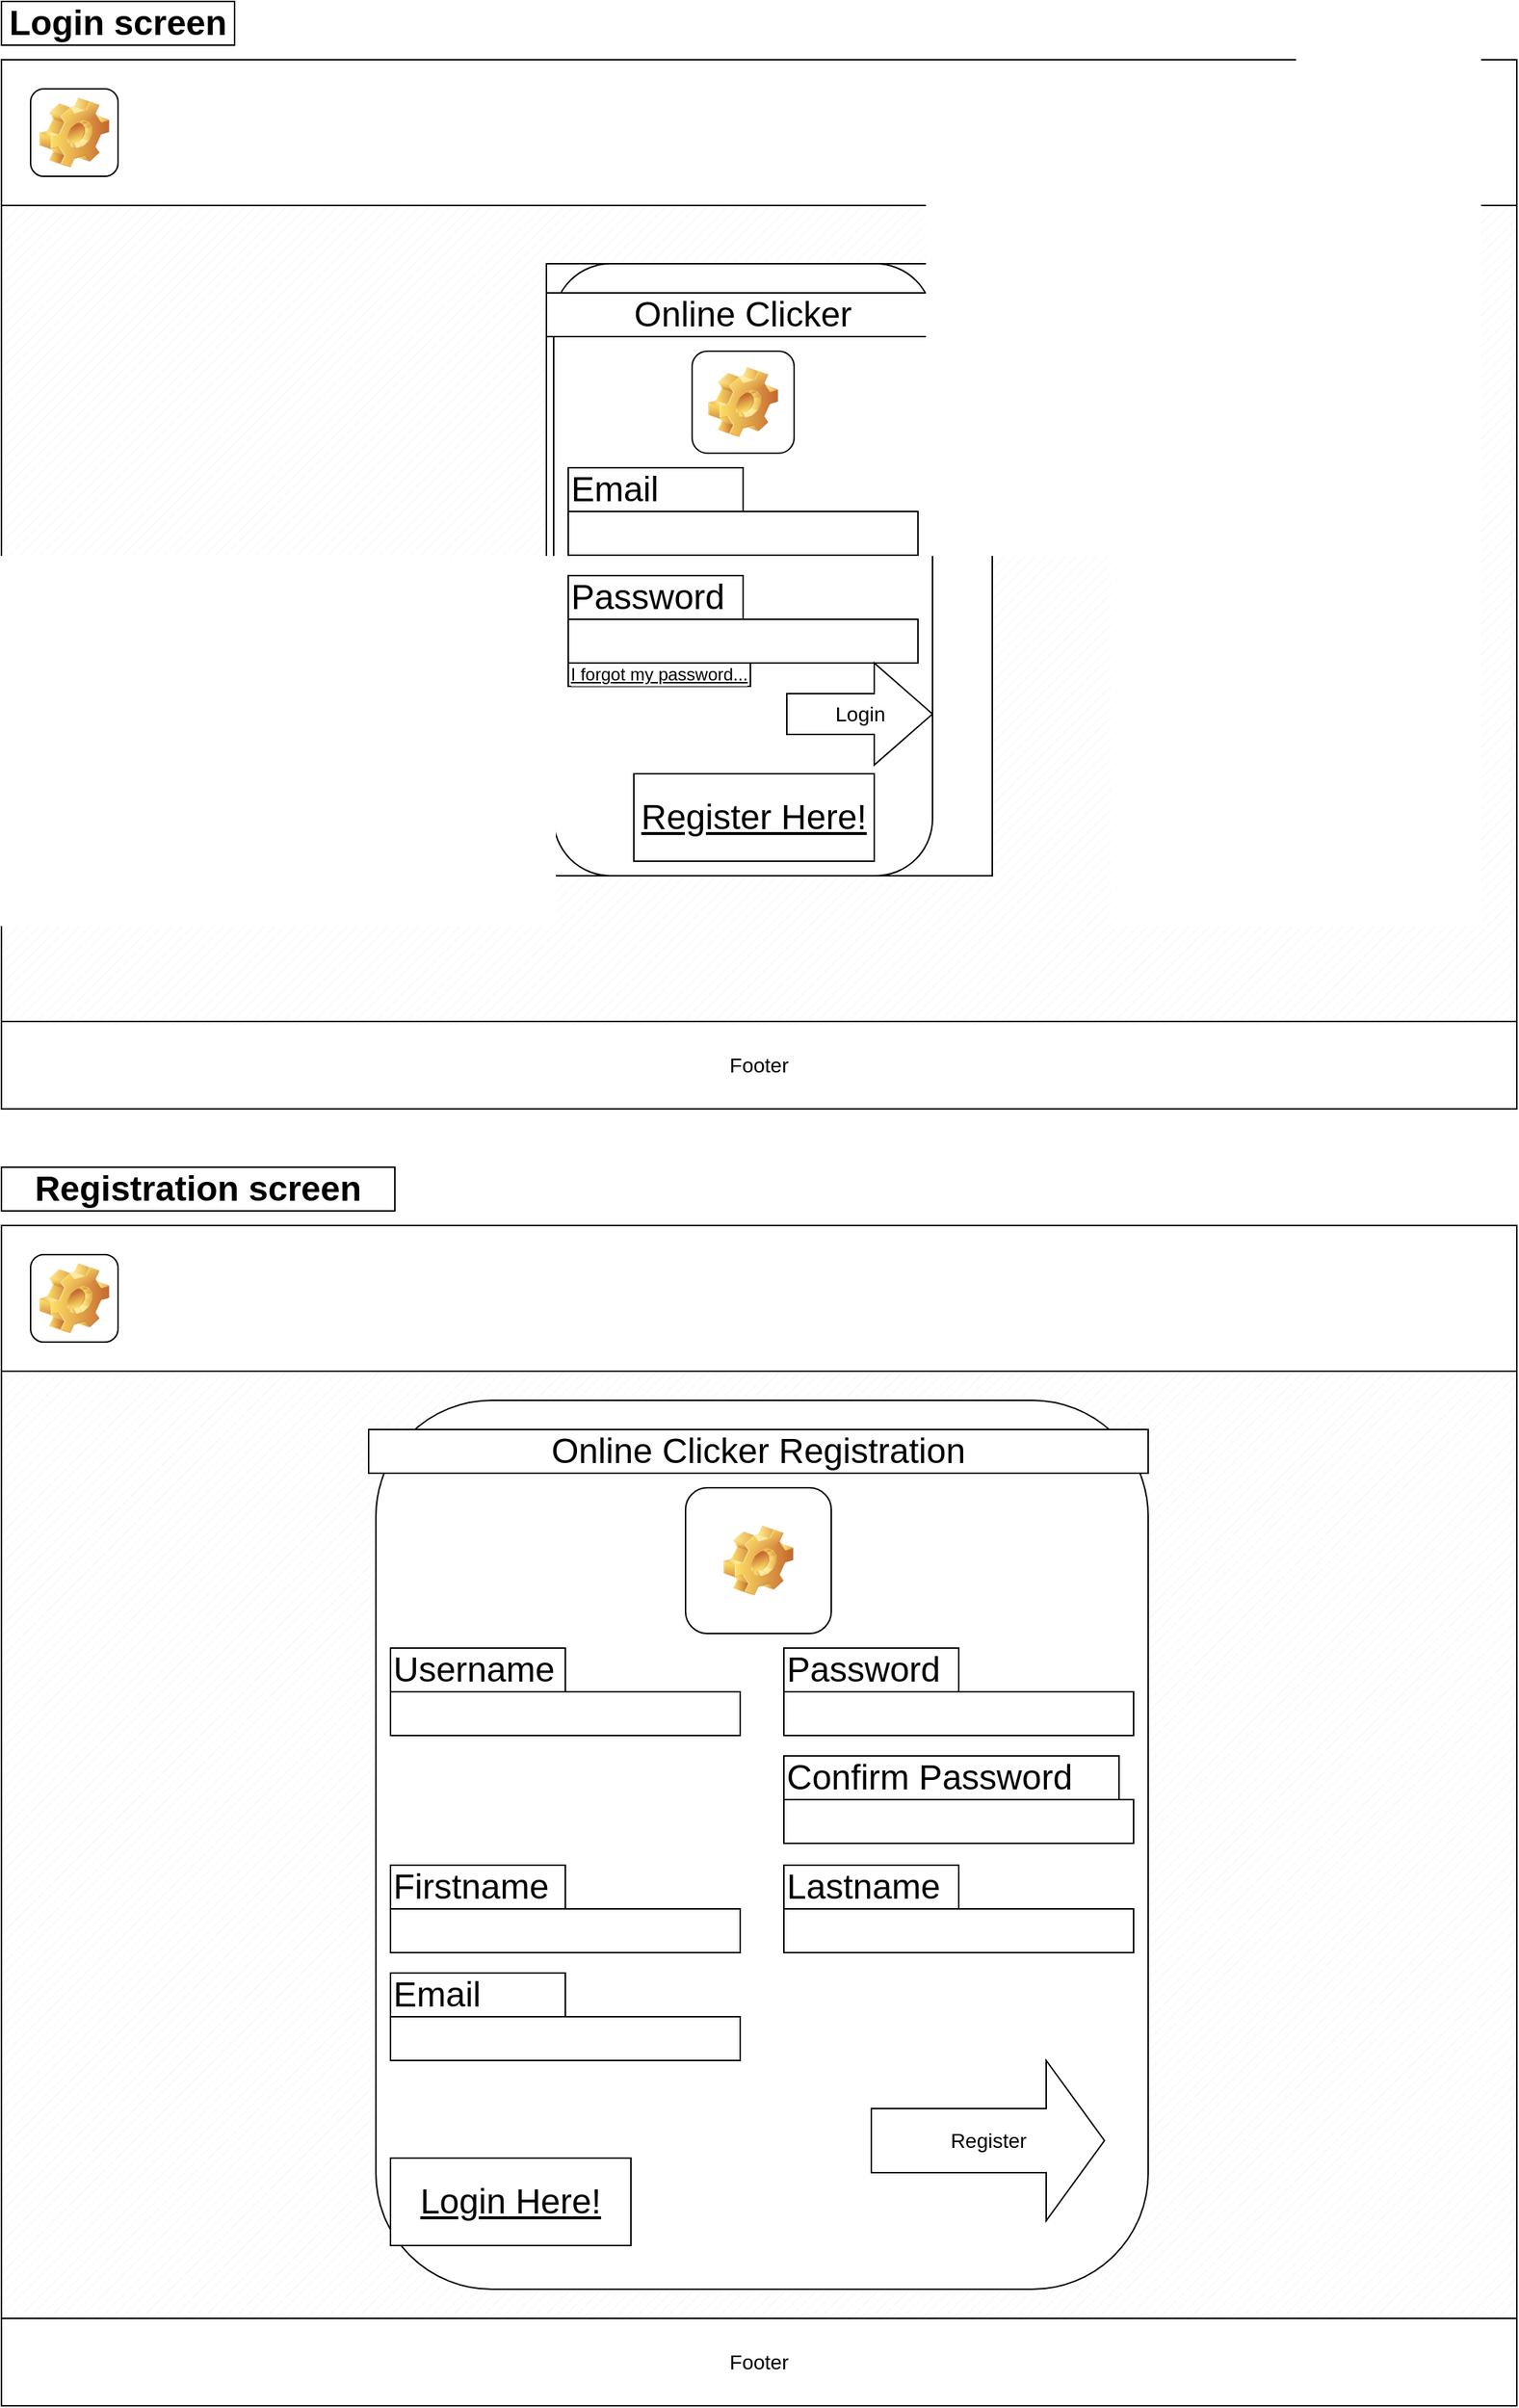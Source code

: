 <mxfile version="15.6.4" type="github">
  <diagram id="kB--6zoTMuOAqfNfaL6p" name="Page-1">
    <mxGraphModel dx="1978" dy="1545" grid="1" gridSize="10" guides="1" tooltips="1" connect="1" arrows="1" fold="1" page="1" pageScale="1" pageWidth="827" pageHeight="1169" math="0" shadow="0">
      <root>
        <mxCell id="0" />
        <mxCell id="1" parent="0" />
        <mxCell id="QlEdx4UEs0OYqYEUu8Mq-2" value="" style="verticalLabelPosition=bottom;verticalAlign=top;html=1;shape=mxgraph.basic.patternFillRect;fillStyle=diag;step=5;fillStrokeWidth=0.2;fillStrokeColor=#dddddd;fillColor=default;strokeColor=default;fontColor=default;" vertex="1" parent="1">
          <mxGeometry x="40" y="40" width="1040" height="720" as="geometry" />
        </mxCell>
        <mxCell id="QlEdx4UEs0OYqYEUu8Mq-4" value="&lt;font style=&quot;font-size: 24px&quot;&gt;&lt;b&gt;Login screen&lt;/b&gt;&lt;/font&gt;" style="text;html=1;align=center;verticalAlign=middle;whiteSpace=wrap;rounded=0;fillColor=default;strokeColor=default;fontColor=default;" vertex="1" parent="1">
          <mxGeometry x="40" width="160" height="30" as="geometry" />
        </mxCell>
        <mxCell id="QlEdx4UEs0OYqYEUu8Mq-5" value="" style="rounded=0;whiteSpace=wrap;html=1;fontSize=24;fillColor=default;strokeColor=default;fontColor=default;" vertex="1" parent="1">
          <mxGeometry x="40" y="40" width="1040" height="100" as="geometry" />
        </mxCell>
        <mxCell id="QlEdx4UEs0OYqYEUu8Mq-7" value="" style="icon;html=1;image=img/clipart/Gear_128x128.png;fontSize=24;labelBackgroundColor=default;fillColor=default;strokeColor=default;fontColor=default;" vertex="1" parent="1">
          <mxGeometry x="60" y="60" width="60" height="60" as="geometry" />
        </mxCell>
        <mxCell id="QlEdx4UEs0OYqYEUu8Mq-28" value="" style="group;fillColor=default;strokeColor=default;fontColor=default;" vertex="1" connectable="0" parent="1">
          <mxGeometry x="414" y="180" width="306" height="420" as="geometry" />
        </mxCell>
        <mxCell id="QlEdx4UEs0OYqYEUu8Mq-17" value="" style="rounded=1;whiteSpace=wrap;html=1;fontSize=24;fillColor=default;strokeColor=default;fontColor=default;" vertex="1" parent="QlEdx4UEs0OYqYEUu8Mq-28">
          <mxGeometry x="5" width="260" height="420" as="geometry" />
        </mxCell>
        <mxCell id="QlEdx4UEs0OYqYEUu8Mq-18" value="Online Clicker" style="text;html=1;align=center;verticalAlign=middle;whiteSpace=wrap;rounded=0;fontSize=24;fillColor=default;strokeColor=default;fontColor=default;" vertex="1" parent="QlEdx4UEs0OYqYEUu8Mq-28">
          <mxGeometry y="20" width="270" height="30" as="geometry" />
        </mxCell>
        <mxCell id="QlEdx4UEs0OYqYEUu8Mq-19" value="" style="icon;html=1;image=img/clipart/Gear_128x128.png;fontSize=24;labelBackgroundColor=default;fillColor=default;strokeColor=default;fontColor=default;" vertex="1" parent="QlEdx4UEs0OYqYEUu8Mq-28">
          <mxGeometry x="100" y="60" width="70" height="70" as="geometry" />
        </mxCell>
        <mxCell id="QlEdx4UEs0OYqYEUu8Mq-20" value="Email" style="text;html=1;align=left;verticalAlign=middle;whiteSpace=wrap;rounded=0;labelBackgroundColor=default;fontSize=24;fillColor=default;strokeColor=default;fontColor=default;" vertex="1" parent="QlEdx4UEs0OYqYEUu8Mq-28">
          <mxGeometry x="15" y="140" width="120" height="30" as="geometry" />
        </mxCell>
        <mxCell id="QlEdx4UEs0OYqYEUu8Mq-21" value="" style="rounded=0;whiteSpace=wrap;html=1;labelBackgroundColor=default;fontSize=24;fillColor=default;strokeColor=default;fontColor=default;" vertex="1" parent="QlEdx4UEs0OYqYEUu8Mq-28">
          <mxGeometry x="15" y="170" width="240" height="30" as="geometry" />
        </mxCell>
        <mxCell id="QlEdx4UEs0OYqYEUu8Mq-22" value="Password" style="text;html=1;align=left;verticalAlign=middle;whiteSpace=wrap;rounded=0;labelBackgroundColor=default;fontSize=24;fillColor=default;strokeColor=default;fontColor=default;" vertex="1" parent="QlEdx4UEs0OYqYEUu8Mq-28">
          <mxGeometry x="15" y="214" width="120" height="30" as="geometry" />
        </mxCell>
        <mxCell id="QlEdx4UEs0OYqYEUu8Mq-23" value="" style="rounded=0;whiteSpace=wrap;html=1;labelBackgroundColor=default;fontSize=24;fillColor=default;strokeColor=default;fontColor=default;" vertex="1" parent="QlEdx4UEs0OYqYEUu8Mq-28">
          <mxGeometry x="15" y="244" width="240" height="30" as="geometry" />
        </mxCell>
        <UserObject label="&lt;font style=&quot;font-size: 12px;&quot;&gt;I forgot my password...&lt;/font&gt;" link="https://www.draw.io" id="QlEdx4UEs0OYqYEUu8Mq-24">
          <mxCell style="text;html=1;whiteSpace=wrap;align=center;verticalAlign=middle;fontStyle=4;labelBackgroundColor=default;fontSize=12;labelBorderColor=none;fillColor=default;strokeColor=default;fontColor=default;" vertex="1" parent="QlEdx4UEs0OYqYEUu8Mq-28">
            <mxGeometry x="15" y="274" width="125" height="16" as="geometry" />
          </mxCell>
        </UserObject>
        <UserObject label="Register Here!" link="https://www.draw.io" id="QlEdx4UEs0OYqYEUu8Mq-25">
          <mxCell style="text;align=center;verticalAlign=middle;fontStyle=4;labelBackgroundColor=default;fontSize=24;labelBorderColor=none;whiteSpace=wrap;html=1;fillColor=default;strokeColor=default;fontColor=default;" vertex="1" parent="QlEdx4UEs0OYqYEUu8Mq-28">
            <mxGeometry x="60" y="350" width="165" height="60" as="geometry" />
          </mxCell>
        </UserObject>
        <mxCell id="QlEdx4UEs0OYqYEUu8Mq-53" value="Login" style="html=1;shadow=0;dashed=0;align=center;verticalAlign=middle;shape=mxgraph.arrows2.arrow;dy=0.6;dx=40;notch=0;labelBackgroundColor=none;labelBorderColor=none;fontSize=14;fillColor=default;strokeColor=default;fontColor=default;" vertex="1" parent="QlEdx4UEs0OYqYEUu8Mq-28">
          <mxGeometry x="165" y="274" width="100" height="70" as="geometry" />
        </mxCell>
        <mxCell id="QlEdx4UEs0OYqYEUu8Mq-29" value="" style="verticalLabelPosition=bottom;verticalAlign=top;html=1;shape=mxgraph.basic.patternFillRect;fillStyle=diag;step=5;fillStrokeWidth=0.2;fillStrokeColor=#dddddd;fillColor=default;strokeColor=default;fontColor=default;" vertex="1" parent="1">
          <mxGeometry x="40" y="840" width="1040" height="810" as="geometry" />
        </mxCell>
        <mxCell id="QlEdx4UEs0OYqYEUu8Mq-30" value="&lt;font style=&quot;font-size: 24px&quot;&gt;&lt;b&gt;Registration screen&lt;/b&gt;&lt;/font&gt;" style="text;html=1;align=center;verticalAlign=middle;whiteSpace=wrap;rounded=0;fillColor=default;strokeColor=default;fontColor=default;" vertex="1" parent="1">
          <mxGeometry x="40" y="800" width="270" height="30" as="geometry" />
        </mxCell>
        <mxCell id="QlEdx4UEs0OYqYEUu8Mq-31" value="" style="rounded=0;whiteSpace=wrap;html=1;fontSize=24;fillColor=default;strokeColor=default;fontColor=default;" vertex="1" parent="1">
          <mxGeometry x="40" y="840" width="1040" height="100" as="geometry" />
        </mxCell>
        <mxCell id="QlEdx4UEs0OYqYEUu8Mq-32" value="" style="icon;html=1;image=img/clipart/Gear_128x128.png;fontSize=24;labelBackgroundColor=default;fillColor=default;strokeColor=default;fontColor=default;" vertex="1" parent="1">
          <mxGeometry x="60" y="860" width="60" height="60" as="geometry" />
        </mxCell>
        <mxCell id="QlEdx4UEs0OYqYEUu8Mq-69" value="" style="group;fontColor=default;" vertex="1" connectable="0" parent="1">
          <mxGeometry x="292" y="960" width="535" height="610" as="geometry" />
        </mxCell>
        <mxCell id="QlEdx4UEs0OYqYEUu8Mq-43" value="" style="rounded=1;whiteSpace=wrap;html=1;fontSize=24;fillColor=default;strokeColor=default;fontColor=default;" vertex="1" parent="QlEdx4UEs0OYqYEUu8Mq-69">
          <mxGeometry x="5" width="530" height="610" as="geometry" />
        </mxCell>
        <mxCell id="QlEdx4UEs0OYqYEUu8Mq-44" value="Online Clicker Registration" style="text;html=1;align=center;verticalAlign=middle;whiteSpace=wrap;rounded=0;fontSize=24;fillColor=default;strokeColor=default;fontColor=default;" vertex="1" parent="QlEdx4UEs0OYqYEUu8Mq-69">
          <mxGeometry y="20" width="535" height="30" as="geometry" />
        </mxCell>
        <mxCell id="QlEdx4UEs0OYqYEUu8Mq-45" value="" style="icon;html=1;image=img/clipart/Gear_128x128.png;fontSize=24;labelBackgroundColor=default;fillColor=default;strokeColor=default;fontColor=default;" vertex="1" parent="QlEdx4UEs0OYqYEUu8Mq-69">
          <mxGeometry x="217.5" y="60" width="100" height="100" as="geometry" />
        </mxCell>
        <mxCell id="QlEdx4UEs0OYqYEUu8Mq-46" value="Username" style="text;html=1;align=left;verticalAlign=middle;whiteSpace=wrap;rounded=0;labelBackgroundColor=default;fontSize=24;fillColor=default;strokeColor=default;fontColor=default;" vertex="1" parent="QlEdx4UEs0OYqYEUu8Mq-69">
          <mxGeometry x="15" y="170" width="120" height="30" as="geometry" />
        </mxCell>
        <mxCell id="QlEdx4UEs0OYqYEUu8Mq-47" value="" style="rounded=0;whiteSpace=wrap;html=1;labelBackgroundColor=default;fontSize=24;fillColor=default;strokeColor=default;fontColor=default;" vertex="1" parent="QlEdx4UEs0OYqYEUu8Mq-69">
          <mxGeometry x="15" y="200" width="240" height="30" as="geometry" />
        </mxCell>
        <mxCell id="QlEdx4UEs0OYqYEUu8Mq-54" value="Firstname" style="text;html=1;align=left;verticalAlign=middle;whiteSpace=wrap;rounded=0;labelBackgroundColor=default;fontSize=24;fillColor=default;strokeColor=default;fontColor=default;" vertex="1" parent="QlEdx4UEs0OYqYEUu8Mq-69">
          <mxGeometry x="15" y="319" width="120" height="30" as="geometry" />
        </mxCell>
        <mxCell id="QlEdx4UEs0OYqYEUu8Mq-55" value="" style="rounded=0;whiteSpace=wrap;html=1;labelBackgroundColor=default;fontSize=24;fillColor=default;strokeColor=default;fontColor=default;" vertex="1" parent="QlEdx4UEs0OYqYEUu8Mq-69">
          <mxGeometry x="15" y="349" width="240" height="30" as="geometry" />
        </mxCell>
        <mxCell id="QlEdx4UEs0OYqYEUu8Mq-56" value="Email" style="text;html=1;align=left;verticalAlign=middle;whiteSpace=wrap;rounded=0;labelBackgroundColor=default;fontSize=24;fillColor=default;strokeColor=default;fontColor=default;" vertex="1" parent="QlEdx4UEs0OYqYEUu8Mq-69">
          <mxGeometry x="15" y="393" width="120" height="30" as="geometry" />
        </mxCell>
        <mxCell id="QlEdx4UEs0OYqYEUu8Mq-57" value="" style="rounded=0;whiteSpace=wrap;html=1;labelBackgroundColor=default;fontSize=24;fillColor=default;strokeColor=default;fontColor=default;" vertex="1" parent="QlEdx4UEs0OYqYEUu8Mq-69">
          <mxGeometry x="15" y="423" width="240" height="30" as="geometry" />
        </mxCell>
        <mxCell id="QlEdx4UEs0OYqYEUu8Mq-58" value="Password" style="text;html=1;align=left;verticalAlign=middle;whiteSpace=wrap;rounded=0;labelBackgroundColor=default;fontSize=24;fillColor=default;strokeColor=default;fontColor=default;" vertex="1" parent="QlEdx4UEs0OYqYEUu8Mq-69">
          <mxGeometry x="285" y="170" width="120" height="30" as="geometry" />
        </mxCell>
        <mxCell id="QlEdx4UEs0OYqYEUu8Mq-59" value="" style="rounded=0;whiteSpace=wrap;html=1;labelBackgroundColor=default;fontSize=24;fillColor=default;strokeColor=default;fontColor=default;" vertex="1" parent="QlEdx4UEs0OYqYEUu8Mq-69">
          <mxGeometry x="285" y="200" width="240" height="30" as="geometry" />
        </mxCell>
        <mxCell id="QlEdx4UEs0OYqYEUu8Mq-60" value="Confirm Password" style="text;html=1;align=left;verticalAlign=middle;whiteSpace=wrap;rounded=0;labelBackgroundColor=default;fontSize=24;fillColor=default;strokeColor=default;fontColor=default;" vertex="1" parent="QlEdx4UEs0OYqYEUu8Mq-69">
          <mxGeometry x="285" y="244" width="230" height="30" as="geometry" />
        </mxCell>
        <mxCell id="QlEdx4UEs0OYqYEUu8Mq-61" value="" style="rounded=0;whiteSpace=wrap;html=1;labelBackgroundColor=default;fontSize=24;fillColor=default;strokeColor=default;fontColor=default;" vertex="1" parent="QlEdx4UEs0OYqYEUu8Mq-69">
          <mxGeometry x="285" y="274" width="240" height="30" as="geometry" />
        </mxCell>
        <mxCell id="QlEdx4UEs0OYqYEUu8Mq-62" value="Lastname" style="text;html=1;align=left;verticalAlign=middle;whiteSpace=wrap;rounded=0;labelBackgroundColor=default;fontSize=24;fillColor=default;strokeColor=default;fontColor=default;" vertex="1" parent="QlEdx4UEs0OYqYEUu8Mq-69">
          <mxGeometry x="285" y="319" width="120" height="30" as="geometry" />
        </mxCell>
        <mxCell id="QlEdx4UEs0OYqYEUu8Mq-63" value="" style="rounded=0;whiteSpace=wrap;html=1;labelBackgroundColor=default;fontSize=24;fillColor=default;strokeColor=default;fontColor=default;" vertex="1" parent="QlEdx4UEs0OYqYEUu8Mq-69">
          <mxGeometry x="285" y="349" width="240" height="30" as="geometry" />
        </mxCell>
        <UserObject label="&lt;font style=&quot;font-size: 24px&quot;&gt;Login Here!&lt;/font&gt;" link="https://www.draw.io" id="QlEdx4UEs0OYqYEUu8Mq-67">
          <mxCell style="text;html=1;whiteSpace=wrap;align=center;verticalAlign=middle;fontStyle=4;labelBackgroundColor=default;fontSize=24;fillColor=default;strokeColor=default;fontColor=default;" vertex="1" parent="QlEdx4UEs0OYqYEUu8Mq-69">
            <mxGeometry x="15" y="520" width="165" height="60" as="geometry" />
          </mxCell>
        </UserObject>
        <mxCell id="QlEdx4UEs0OYqYEUu8Mq-68" value="Register" style="html=1;shadow=0;dashed=0;align=center;verticalAlign=middle;shape=mxgraph.arrows2.arrow;dy=0.6;dx=40;notch=0;labelBackgroundColor=none;labelBorderColor=none;fontSize=14;fillColor=default;strokeColor=default;fontColor=default;" vertex="1" parent="QlEdx4UEs0OYqYEUu8Mq-69">
          <mxGeometry x="345" y="453" width="160" height="110" as="geometry" />
        </mxCell>
        <mxCell id="QlEdx4UEs0OYqYEUu8Mq-71" value="Footer" style="rounded=0;whiteSpace=wrap;html=1;labelBackgroundColor=default;labelBorderColor=none;fontSize=14;fontColor=default;strokeColor=default;fillColor=default;align=center;" vertex="1" parent="1">
          <mxGeometry x="40" y="700" width="1040" height="60" as="geometry" />
        </mxCell>
        <mxCell id="QlEdx4UEs0OYqYEUu8Mq-72" value="Footer" style="rounded=0;whiteSpace=wrap;html=1;labelBackgroundColor=default;labelBorderColor=none;fontSize=14;fontColor=default;strokeColor=default;fillColor=default;align=center;" vertex="1" parent="1">
          <mxGeometry x="40" y="1590" width="1040" height="60" as="geometry" />
        </mxCell>
      </root>
    </mxGraphModel>
  </diagram>
</mxfile>
